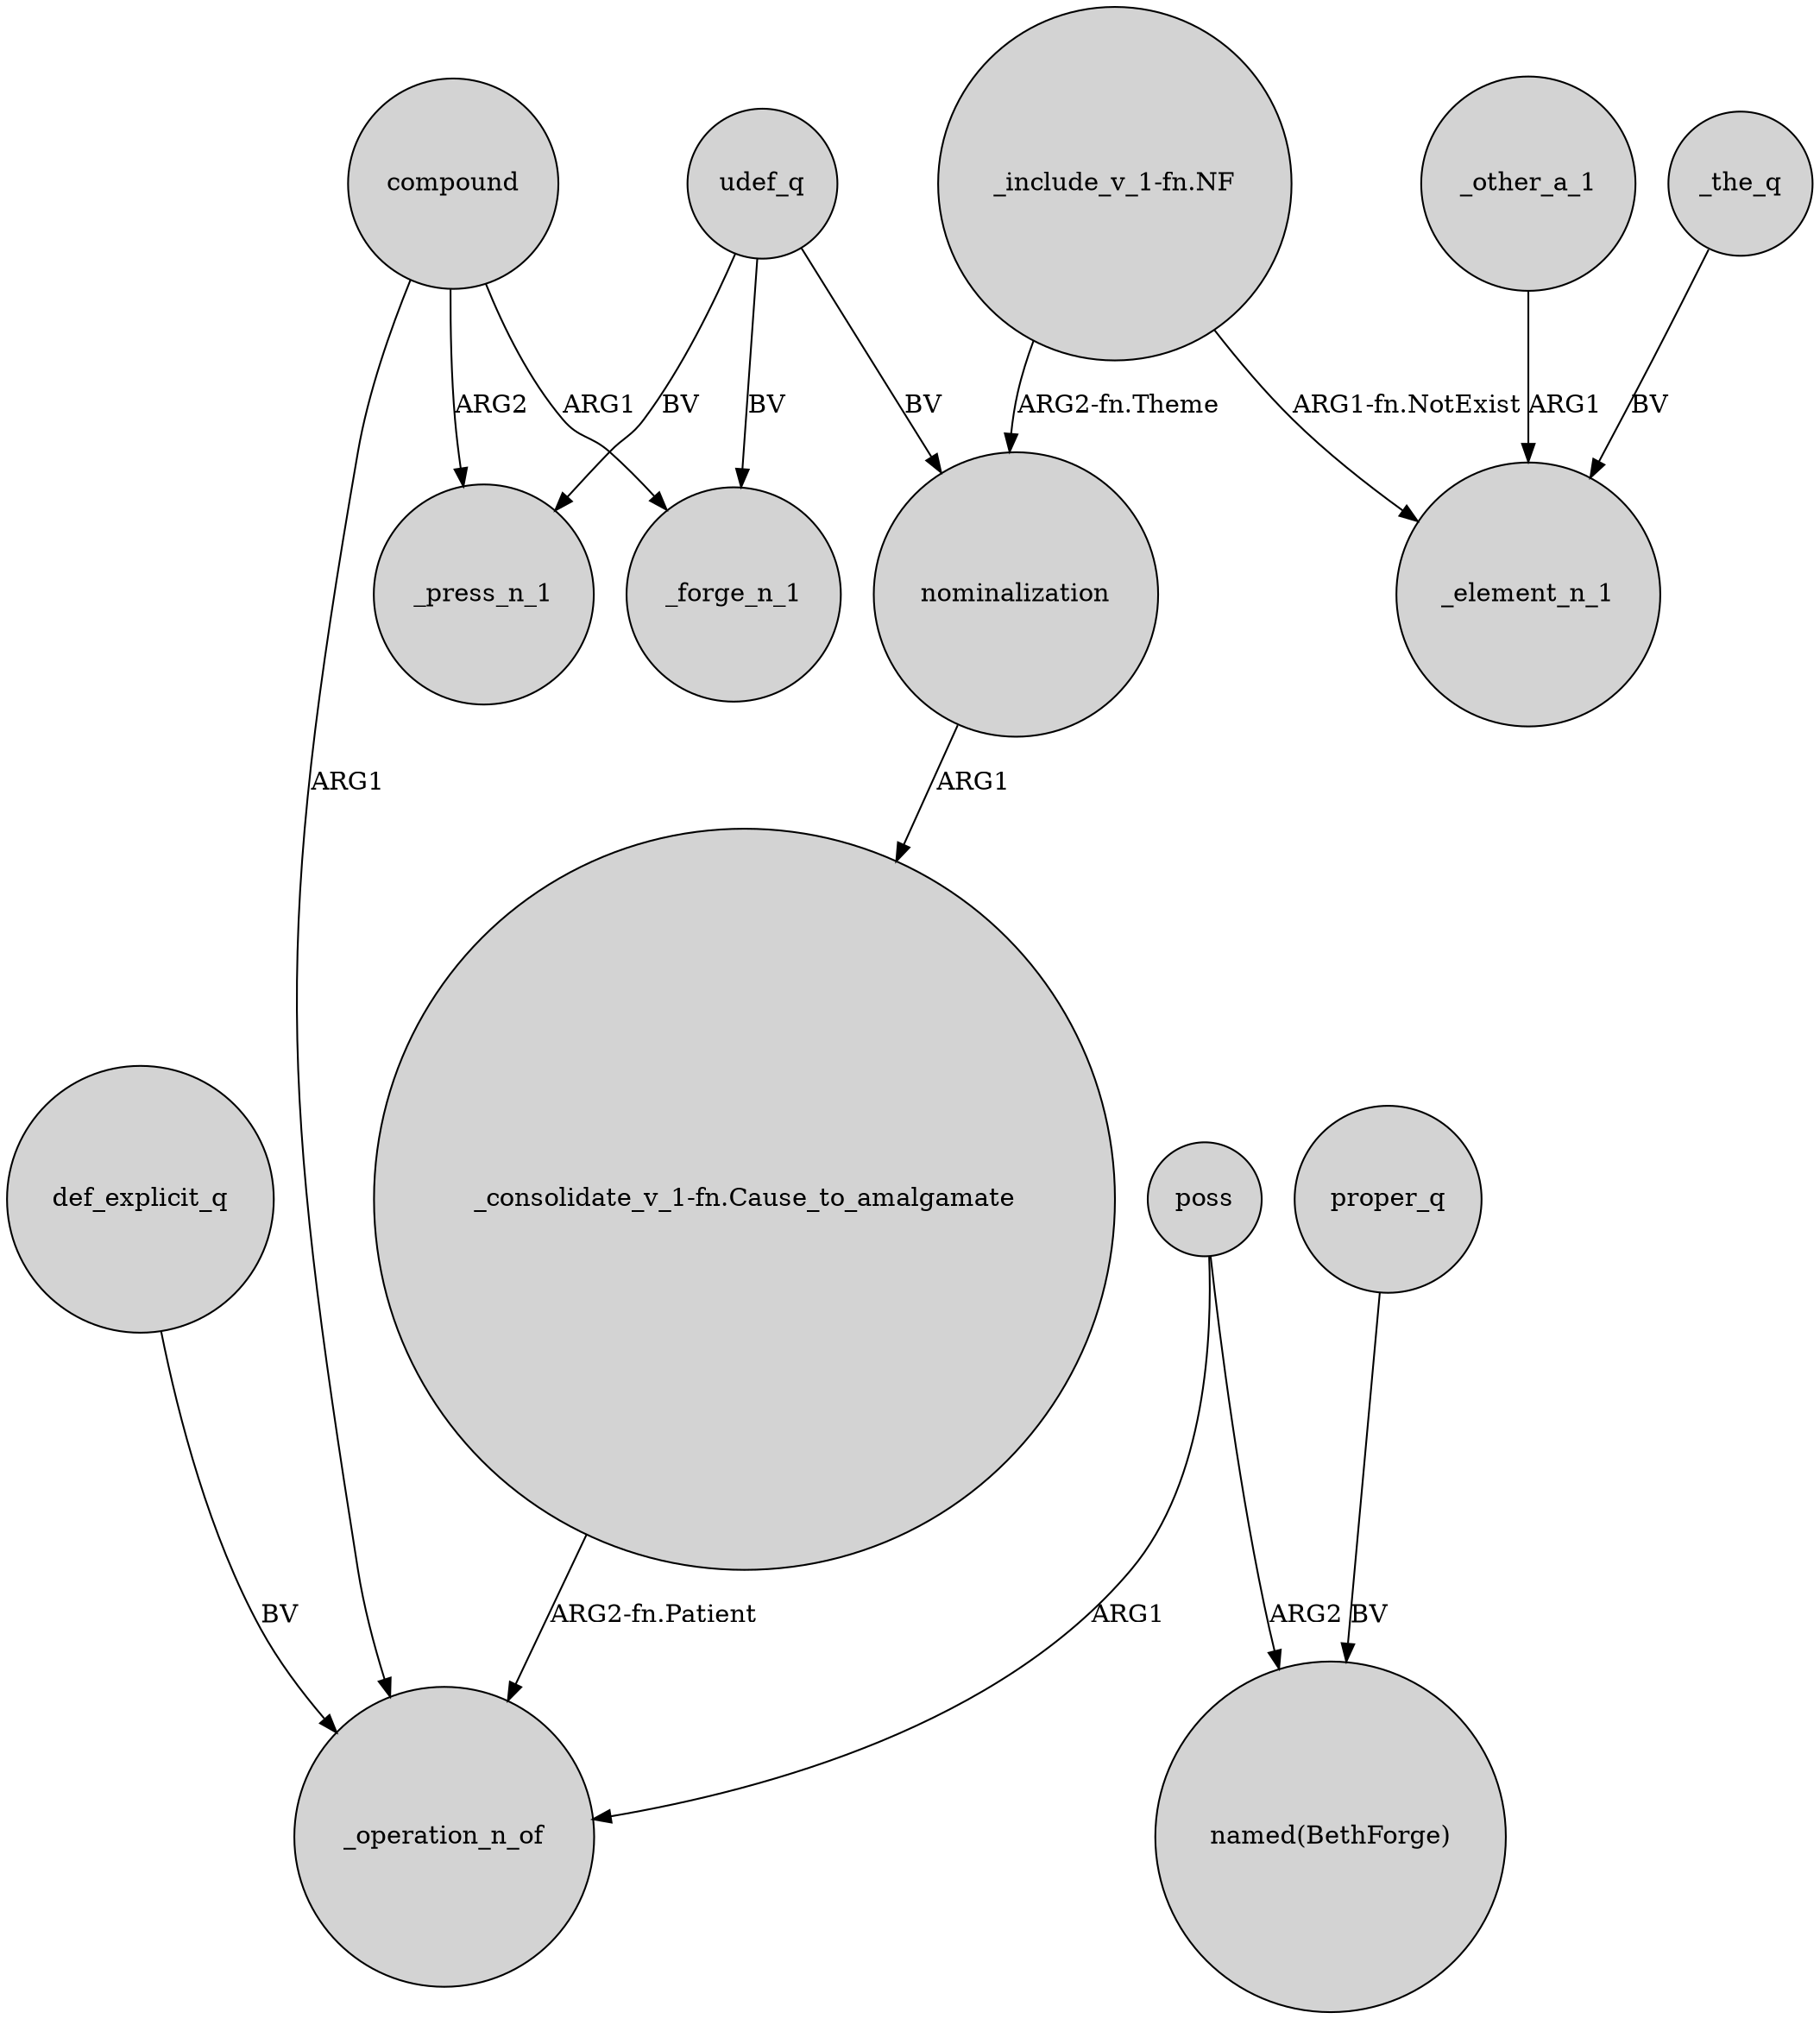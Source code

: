 digraph {
	node [shape=circle style=filled]
	def_explicit_q -> _operation_n_of [label=BV]
	proper_q -> "named(BethForge)" [label=BV]
	compound -> _operation_n_of [label=ARG1]
	compound -> _press_n_1 [label=ARG2]
	"_include_v_1-fn.NF" -> nominalization [label="ARG2-fn.Theme"]
	compound -> _forge_n_1 [label=ARG1]
	"_consolidate_v_1-fn.Cause_to_amalgamate" -> _operation_n_of [label="ARG2-fn.Patient"]
	udef_q -> _press_n_1 [label=BV]
	udef_q -> nominalization [label=BV]
	udef_q -> _forge_n_1 [label=BV]
	poss -> _operation_n_of [label=ARG1]
	_other_a_1 -> _element_n_1 [label=ARG1]
	nominalization -> "_consolidate_v_1-fn.Cause_to_amalgamate" [label=ARG1]
	"_include_v_1-fn.NF" -> _element_n_1 [label="ARG1-fn.NotExist"]
	_the_q -> _element_n_1 [label=BV]
	poss -> "named(BethForge)" [label=ARG2]
}
